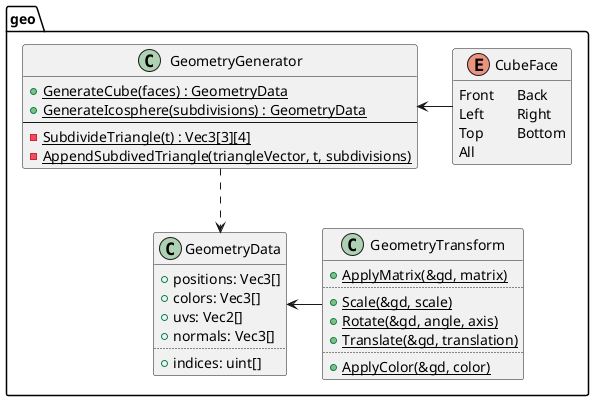 @startuml
set separator ::

enum geo::CubeFace {
	Front  	Back
	Left   	Right
	Top    	Bottom
	All
}
hide CubeFace methods

class geo::GeometryData {
	+positions: Vec3[]
	+colors: Vec3[]
	+uvs: Vec2[]
	+normals: Vec3[]
	..
	+indices: uint[]
}
hide GeometryData methods

class geo::GeometryGenerator {
	{static} +GenerateCube(faces) : GeometryData
	{static} +GenerateIcosphere(subdivisions) : GeometryData
	--
	{static} -SubdivideTriangle(t) : Vec3[3][4]
	{static} -AppendSubdivedTriangle(triangleVector, t, subdivisions)
}
hide GeometryGenerator fields

class geo::GeometryTransform {
	{static} +ApplyMatrix(&gd, matrix)
	..
	{static} +Scale(&gd, scale)
	{static} +Rotate(&gd, angle, axis)
	{static} +Translate(&gd, translation)
	..
	{static} +ApplyColor(&gd, color)
}
hide GeometryTransform fields

GeometryGenerator <-right- CubeFace

GeometryData <.up. GeometryGenerator
GeometryData <-right- GeometryTransform

@enduml
